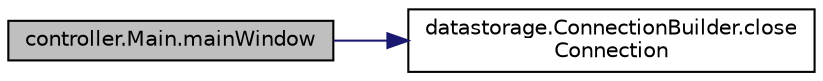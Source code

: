 digraph "controller.Main.mainWindow"
{
 // LATEX_PDF_SIZE
  edge [fontname="Helvetica",fontsize="10",labelfontname="Helvetica",labelfontsize="10"];
  node [fontname="Helvetica",fontsize="10",shape=record];
  rankdir="LR";
  Node1 [label="controller.Main.mainWindow",height=0.2,width=0.4,color="black", fillcolor="grey75", style="filled", fontcolor="black",tooltip=" "];
  Node1 -> Node2 [color="midnightblue",fontsize="10",style="solid",fontname="Helvetica"];
  Node2 [label="datastorage.ConnectionBuilder.close\lConnection",height=0.2,width=0.4,color="black", fillcolor="white", style="filled",URL="$classdatastorage_1_1_connection_builder.html#a21fdc61dd22d9ef75de2ee279aa01388",tooltip=" "];
}
